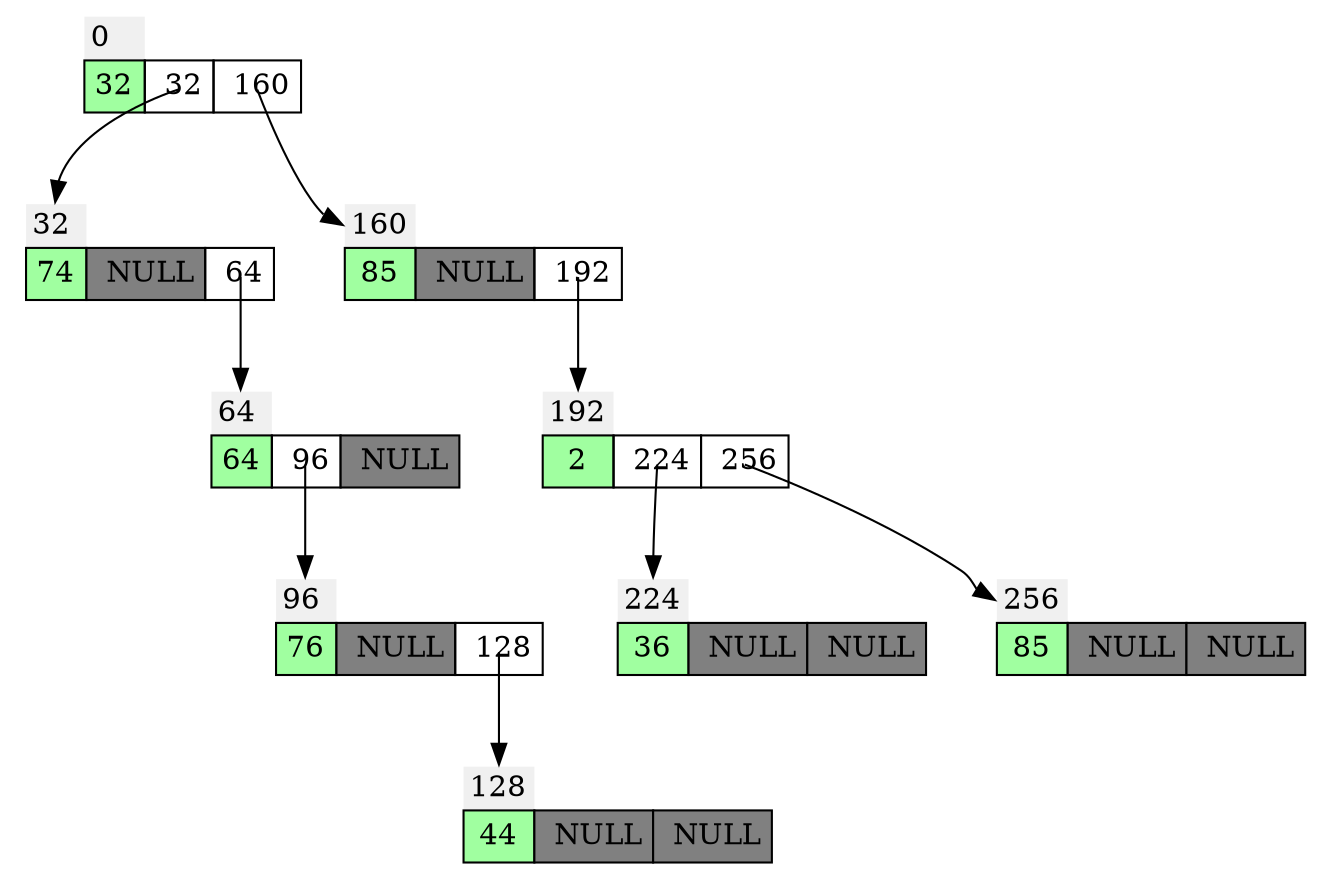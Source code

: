 digraph g
{ 
node [shape=none]
rankdir="TB"
edge[tailclip=false,arrowtail=dot];
node_0_1
[label=<
<TABLE BORDER="0" CELLBORDER="1" CELLSPACING="0" CELLPADDING="4" >
<TR> <TD CELLPADDING="3" BORDER="0"  ALIGN="LEFT" bgcolor="#f0f0f0" PORT="id">0</TD> </TR><TR>
<TD PORT="val" bgcolor="#a0FFa0">32</TD>
 <TD PORT="L" > 32</TD>
 <TD PORT="R" > 160</TD>
</TR></TABLE>>];
rank = same; node_0_1;node_32_1;
node_0_1:L:c -> node_32_1:id ;
node_0_1:R:c -> node_160_1:id ;
node_32_1
[label=<
<TABLE BORDER="0" CELLBORDER="1" CELLSPACING="0" CELLPADDING="4" >
<TR> <TD CELLPADDING="3" BORDER="0"  ALIGN="LEFT" bgcolor="#f0f0f0" PORT="id">32</TD> </TR><TR>
<TD PORT="val" bgcolor="#a0FFa0">74</TD>
 <TD PORT="L" bgcolor="#808080"> NULL</TD>
 <TD PORT="R" > 64</TD>
</TR></TABLE>>];
node_32_1:R:c -> node_64_1:id ;
node_64_1
[label=<
<TABLE BORDER="0" CELLBORDER="1" CELLSPACING="0" CELLPADDING="4" >
<TR> <TD CELLPADDING="3" BORDER="0"  ALIGN="LEFT" bgcolor="#f0f0f0" PORT="id">64</TD> </TR><TR>
<TD PORT="val" bgcolor="#a0FFa0">64</TD>
 <TD PORT="L" > 96</TD>
 <TD PORT="R" bgcolor="#808080"> NULL</TD>
</TR></TABLE>>];
node_64_1:L:c -> node_96_1:id ;
node_96_1
[label=<
<TABLE BORDER="0" CELLBORDER="1" CELLSPACING="0" CELLPADDING="4" >
<TR> <TD CELLPADDING="3" BORDER="0"  ALIGN="LEFT" bgcolor="#f0f0f0" PORT="id">96</TD> </TR><TR>
<TD PORT="val" bgcolor="#a0FFa0">76</TD>
 <TD PORT="L" bgcolor="#808080"> NULL</TD>
 <TD PORT="R" > 128</TD>
</TR></TABLE>>];
node_96_1:R:c -> node_128_1:id ;
node_128_1
[label=<
<TABLE BORDER="0" CELLBORDER="1" CELLSPACING="0" CELLPADDING="4" >
<TR> <TD CELLPADDING="3" BORDER="0"  ALIGN="LEFT" bgcolor="#f0f0f0" PORT="id">128</TD> </TR><TR>
<TD PORT="val" bgcolor="#a0FFa0">44</TD>
 <TD PORT="L" bgcolor="#808080"> NULL</TD>
 <TD PORT="R" bgcolor="#808080"> NULL</TD>
</TR></TABLE>>];
node_160_1
[label=<
<TABLE BORDER="0" CELLBORDER="1" CELLSPACING="0" CELLPADDING="4" >
<TR> <TD CELLPADDING="3" BORDER="0"  ALIGN="LEFT" bgcolor="#f0f0f0" PORT="id">160</TD> </TR><TR>
<TD PORT="val" bgcolor="#a0FFa0">85</TD>
 <TD PORT="L" bgcolor="#808080"> NULL</TD>
 <TD PORT="R" > 192</TD>
</TR></TABLE>>];
node_160_1:R:c -> node_192_1:id ;
node_192_1
[label=<
<TABLE BORDER="0" CELLBORDER="1" CELLSPACING="0" CELLPADDING="4" >
<TR> <TD CELLPADDING="3" BORDER="0"  ALIGN="LEFT" bgcolor="#f0f0f0" PORT="id">192</TD> </TR><TR>
<TD PORT="val" bgcolor="#a0FFa0">2</TD>
 <TD PORT="L" > 224</TD>
 <TD PORT="R" > 256</TD>
</TR></TABLE>>];
rank = same; node_192_1;node_224_1;
node_192_1:L:c -> node_224_1:id ;
node_192_1:R:c -> node_256_1:id ;
node_224_1
[label=<
<TABLE BORDER="0" CELLBORDER="1" CELLSPACING="0" CELLPADDING="4" >
<TR> <TD CELLPADDING="3" BORDER="0"  ALIGN="LEFT" bgcolor="#f0f0f0" PORT="id">224</TD> </TR><TR>
<TD PORT="val" bgcolor="#a0FFa0">36</TD>
 <TD PORT="L" bgcolor="#808080"> NULL</TD>
 <TD PORT="R" bgcolor="#808080"> NULL</TD>
</TR></TABLE>>];
node_256_1
[label=<
<TABLE BORDER="0" CELLBORDER="1" CELLSPACING="0" CELLPADDING="4" >
<TR> <TD CELLPADDING="3" BORDER="0"  ALIGN="LEFT" bgcolor="#f0f0f0" PORT="id">256</TD> </TR><TR>
<TD PORT="val" bgcolor="#a0FFa0">85</TD>
 <TD PORT="L" bgcolor="#808080"> NULL</TD>
 <TD PORT="R" bgcolor="#808080"> NULL</TD>
</TR></TABLE>>];
}
